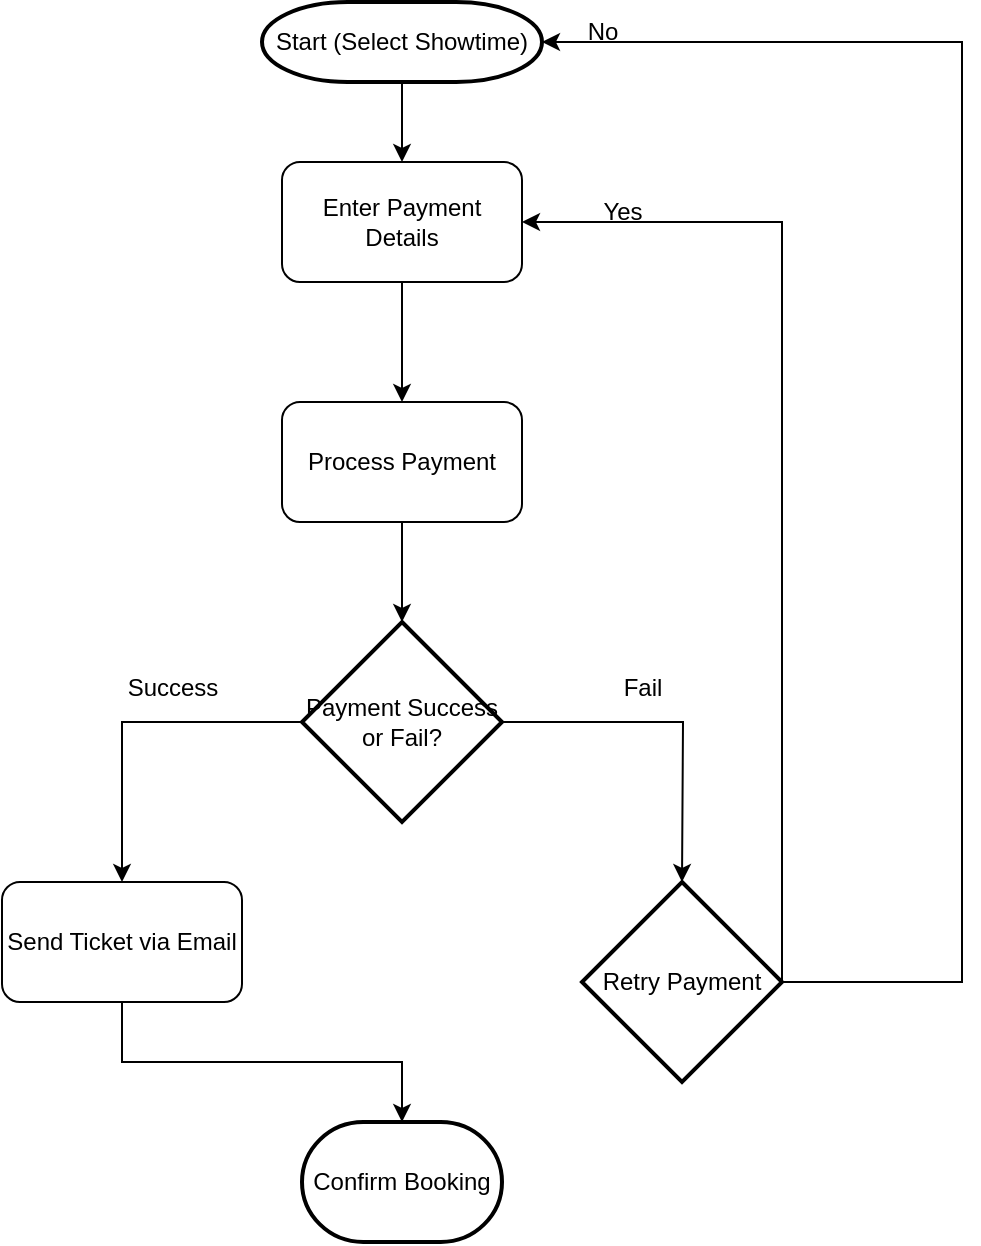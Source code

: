 <mxfile version="24.7.17">
  <diagram name="Page-1" id="T_PnQbnJidO--OdvgyNJ">
    <mxGraphModel dx="1266" dy="743" grid="1" gridSize="10" guides="1" tooltips="1" connect="1" arrows="1" fold="1" page="1" pageScale="1" pageWidth="850" pageHeight="1100" math="0" shadow="0">
      <root>
        <mxCell id="0" />
        <mxCell id="1" parent="0" />
        <mxCell id="2_4gPakQaHez3cn2tc0t-12" style="edgeStyle=orthogonalEdgeStyle;rounded=0;orthogonalLoop=1;jettySize=auto;html=1;exitX=0.5;exitY=1;exitDx=0;exitDy=0;exitPerimeter=0;entryX=0.5;entryY=0;entryDx=0;entryDy=0;" edge="1" parent="1" source="qrCRLt0OtD2atx_0Ao5p-2" target="2_4gPakQaHez3cn2tc0t-2">
          <mxGeometry relative="1" as="geometry" />
        </mxCell>
        <mxCell id="qrCRLt0OtD2atx_0Ao5p-2" value="Start (Select Showtime)" style="strokeWidth=2;html=1;shape=mxgraph.flowchart.terminator;whiteSpace=wrap;" parent="1" vertex="1">
          <mxGeometry x="330" y="40" width="140" height="40" as="geometry" />
        </mxCell>
        <mxCell id="2_4gPakQaHez3cn2tc0t-1" value="Process Payment" style="rounded=1;whiteSpace=wrap;html=1;" vertex="1" parent="1">
          <mxGeometry x="340" y="240" width="120" height="60" as="geometry" />
        </mxCell>
        <mxCell id="2_4gPakQaHez3cn2tc0t-13" style="edgeStyle=orthogonalEdgeStyle;rounded=0;orthogonalLoop=1;jettySize=auto;html=1;exitX=0.5;exitY=1;exitDx=0;exitDy=0;entryX=0.5;entryY=0;entryDx=0;entryDy=0;" edge="1" parent="1" source="2_4gPakQaHez3cn2tc0t-2" target="2_4gPakQaHez3cn2tc0t-1">
          <mxGeometry relative="1" as="geometry" />
        </mxCell>
        <mxCell id="2_4gPakQaHez3cn2tc0t-2" value="Enter Payment Details" style="rounded=1;whiteSpace=wrap;html=1;" vertex="1" parent="1">
          <mxGeometry x="340" y="120" width="120" height="60" as="geometry" />
        </mxCell>
        <mxCell id="2_4gPakQaHez3cn2tc0t-4" value="Send Ticket via Email" style="rounded=1;whiteSpace=wrap;html=1;" vertex="1" parent="1">
          <mxGeometry x="200" y="480" width="120" height="60" as="geometry" />
        </mxCell>
        <mxCell id="2_4gPakQaHez3cn2tc0t-6" style="edgeStyle=orthogonalEdgeStyle;rounded=0;orthogonalLoop=1;jettySize=auto;html=1;entryX=0.5;entryY=0;entryDx=0;entryDy=0;" edge="1" parent="1" source="2_4gPakQaHez3cn2tc0t-5" target="2_4gPakQaHez3cn2tc0t-4">
          <mxGeometry relative="1" as="geometry" />
        </mxCell>
        <mxCell id="2_4gPakQaHez3cn2tc0t-7" style="edgeStyle=orthogonalEdgeStyle;rounded=0;orthogonalLoop=1;jettySize=auto;html=1;exitX=1;exitY=0.5;exitDx=0;exitDy=0;exitPerimeter=0;entryX=0.5;entryY=0;entryDx=0;entryDy=0;" edge="1" parent="1" source="2_4gPakQaHez3cn2tc0t-5">
          <mxGeometry relative="1" as="geometry">
            <mxPoint x="540" y="480" as="targetPoint" />
          </mxGeometry>
        </mxCell>
        <mxCell id="2_4gPakQaHez3cn2tc0t-5" value="Payment Success or Fail?" style="strokeWidth=2;html=1;shape=mxgraph.flowchart.decision;whiteSpace=wrap;" vertex="1" parent="1">
          <mxGeometry x="350" y="350" width="100" height="100" as="geometry" />
        </mxCell>
        <mxCell id="2_4gPakQaHez3cn2tc0t-8" value="&lt;span style=&quot;text-wrap: wrap;&quot;&gt;Success&lt;/span&gt;" style="text;html=1;align=center;verticalAlign=middle;resizable=0;points=[];autosize=1;strokeColor=none;fillColor=none;" vertex="1" parent="1">
          <mxGeometry x="250" y="368" width="70" height="30" as="geometry" />
        </mxCell>
        <mxCell id="2_4gPakQaHez3cn2tc0t-9" value="&lt;span style=&quot;text-wrap: wrap;&quot;&gt;Fail&lt;/span&gt;" style="text;html=1;align=center;verticalAlign=middle;resizable=0;points=[];autosize=1;strokeColor=none;fillColor=none;" vertex="1" parent="1">
          <mxGeometry x="500" y="368" width="40" height="30" as="geometry" />
        </mxCell>
        <mxCell id="2_4gPakQaHez3cn2tc0t-10" value="Confirm Booking" style="strokeWidth=2;html=1;shape=mxgraph.flowchart.terminator;whiteSpace=wrap;" vertex="1" parent="1">
          <mxGeometry x="350" y="600" width="100" height="60" as="geometry" />
        </mxCell>
        <mxCell id="2_4gPakQaHez3cn2tc0t-11" style="edgeStyle=orthogonalEdgeStyle;rounded=0;orthogonalLoop=1;jettySize=auto;html=1;exitX=0.5;exitY=1;exitDx=0;exitDy=0;entryX=0.5;entryY=0;entryDx=0;entryDy=0;entryPerimeter=0;" edge="1" parent="1" source="2_4gPakQaHez3cn2tc0t-4" target="2_4gPakQaHez3cn2tc0t-10">
          <mxGeometry relative="1" as="geometry" />
        </mxCell>
        <mxCell id="2_4gPakQaHez3cn2tc0t-14" style="edgeStyle=orthogonalEdgeStyle;rounded=0;orthogonalLoop=1;jettySize=auto;html=1;exitX=0.5;exitY=1;exitDx=0;exitDy=0;entryX=0.5;entryY=0;entryDx=0;entryDy=0;entryPerimeter=0;" edge="1" parent="1" source="2_4gPakQaHez3cn2tc0t-1" target="2_4gPakQaHez3cn2tc0t-5">
          <mxGeometry relative="1" as="geometry" />
        </mxCell>
        <mxCell id="2_4gPakQaHez3cn2tc0t-15" value="Retry Payment" style="strokeWidth=2;html=1;shape=mxgraph.flowchart.decision;whiteSpace=wrap;" vertex="1" parent="1">
          <mxGeometry x="490" y="480" width="100" height="100" as="geometry" />
        </mxCell>
        <mxCell id="2_4gPakQaHez3cn2tc0t-16" value="" style="endArrow=classic;html=1;rounded=0;exitX=1;exitY=0.5;exitDx=0;exitDy=0;exitPerimeter=0;entryX=1;entryY=0.5;entryDx=0;entryDy=0;" edge="1" parent="1" source="2_4gPakQaHez3cn2tc0t-15" target="2_4gPakQaHez3cn2tc0t-2">
          <mxGeometry width="50" height="50" relative="1" as="geometry">
            <mxPoint x="630" y="510" as="sourcePoint" />
            <mxPoint x="590" y="120" as="targetPoint" />
            <Array as="points">
              <mxPoint x="590" y="150" />
            </Array>
          </mxGeometry>
        </mxCell>
        <mxCell id="2_4gPakQaHez3cn2tc0t-17" value="Yes" style="text;html=1;align=center;verticalAlign=middle;resizable=0;points=[];autosize=1;strokeColor=none;fillColor=none;" vertex="1" parent="1">
          <mxGeometry x="490" y="130" width="40" height="30" as="geometry" />
        </mxCell>
        <mxCell id="2_4gPakQaHez3cn2tc0t-18" value="" style="endArrow=classic;html=1;rounded=0;exitX=1;exitY=0.5;exitDx=0;exitDy=0;exitPerimeter=0;entryX=1;entryY=0.5;entryDx=0;entryDy=0;entryPerimeter=0;" edge="1" parent="1" source="2_4gPakQaHez3cn2tc0t-15" target="qrCRLt0OtD2atx_0Ao5p-2">
          <mxGeometry width="50" height="50" relative="1" as="geometry">
            <mxPoint x="680" y="510" as="sourcePoint" />
            <mxPoint x="680" y="50" as="targetPoint" />
            <Array as="points">
              <mxPoint x="680" y="530" />
              <mxPoint x="680" y="60" />
            </Array>
          </mxGeometry>
        </mxCell>
        <mxCell id="2_4gPakQaHez3cn2tc0t-19" value="No" style="text;html=1;align=center;verticalAlign=middle;resizable=0;points=[];autosize=1;strokeColor=none;fillColor=none;" vertex="1" parent="1">
          <mxGeometry x="480" y="40" width="40" height="30" as="geometry" />
        </mxCell>
      </root>
    </mxGraphModel>
  </diagram>
</mxfile>
